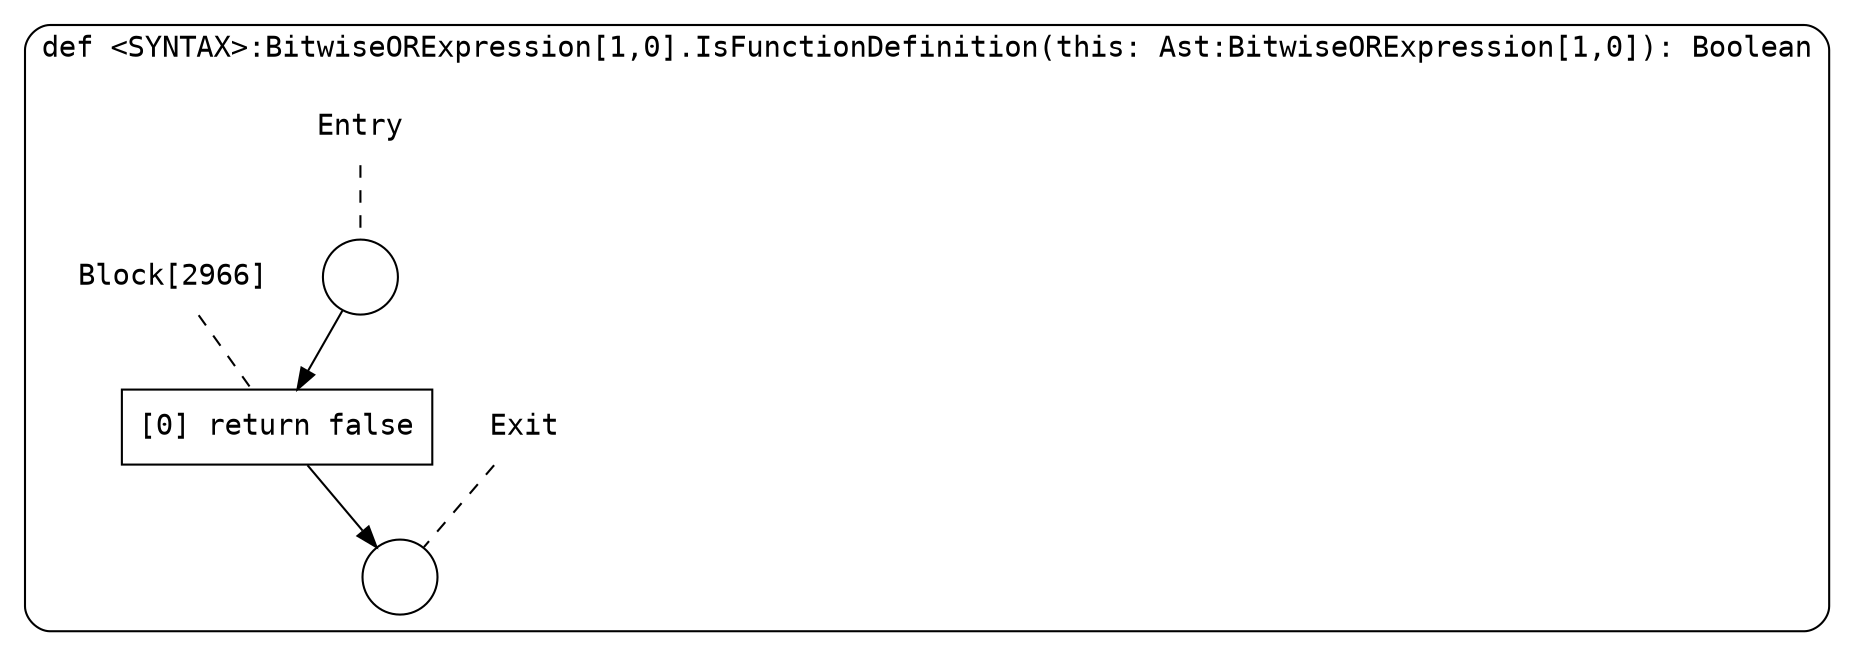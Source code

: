 digraph {
  graph [fontname = "Consolas"]
  node [fontname = "Consolas"]
  edge [fontname = "Consolas"]
  subgraph cluster734 {
    label = "def <SYNTAX>:BitwiseORExpression[1,0].IsFunctionDefinition(this: Ast:BitwiseORExpression[1,0]): Boolean"
    style = rounded
    cluster734_entry_name [shape=none, label=<<font color="black">Entry</font>>]
    cluster734_entry_name -> cluster734_entry [arrowhead=none, color="black", style=dashed]
    cluster734_entry [shape=circle label=" " color="black" fillcolor="white" style=filled]
    cluster734_entry -> node2966 [color="black"]
    cluster734_exit_name [shape=none, label=<<font color="black">Exit</font>>]
    cluster734_exit_name -> cluster734_exit [arrowhead=none, color="black", style=dashed]
    cluster734_exit [shape=circle label=" " color="black" fillcolor="white" style=filled]
    node2966_name [shape=none, label=<<font color="black">Block[2966]</font>>]
    node2966_name -> node2966 [arrowhead=none, color="black", style=dashed]
    node2966 [shape=box, label=<<font color="black">[0] return false<BR ALIGN="LEFT"/></font>> color="black" fillcolor="white", style=filled]
    node2966 -> cluster734_exit [color="black"]
  }
}